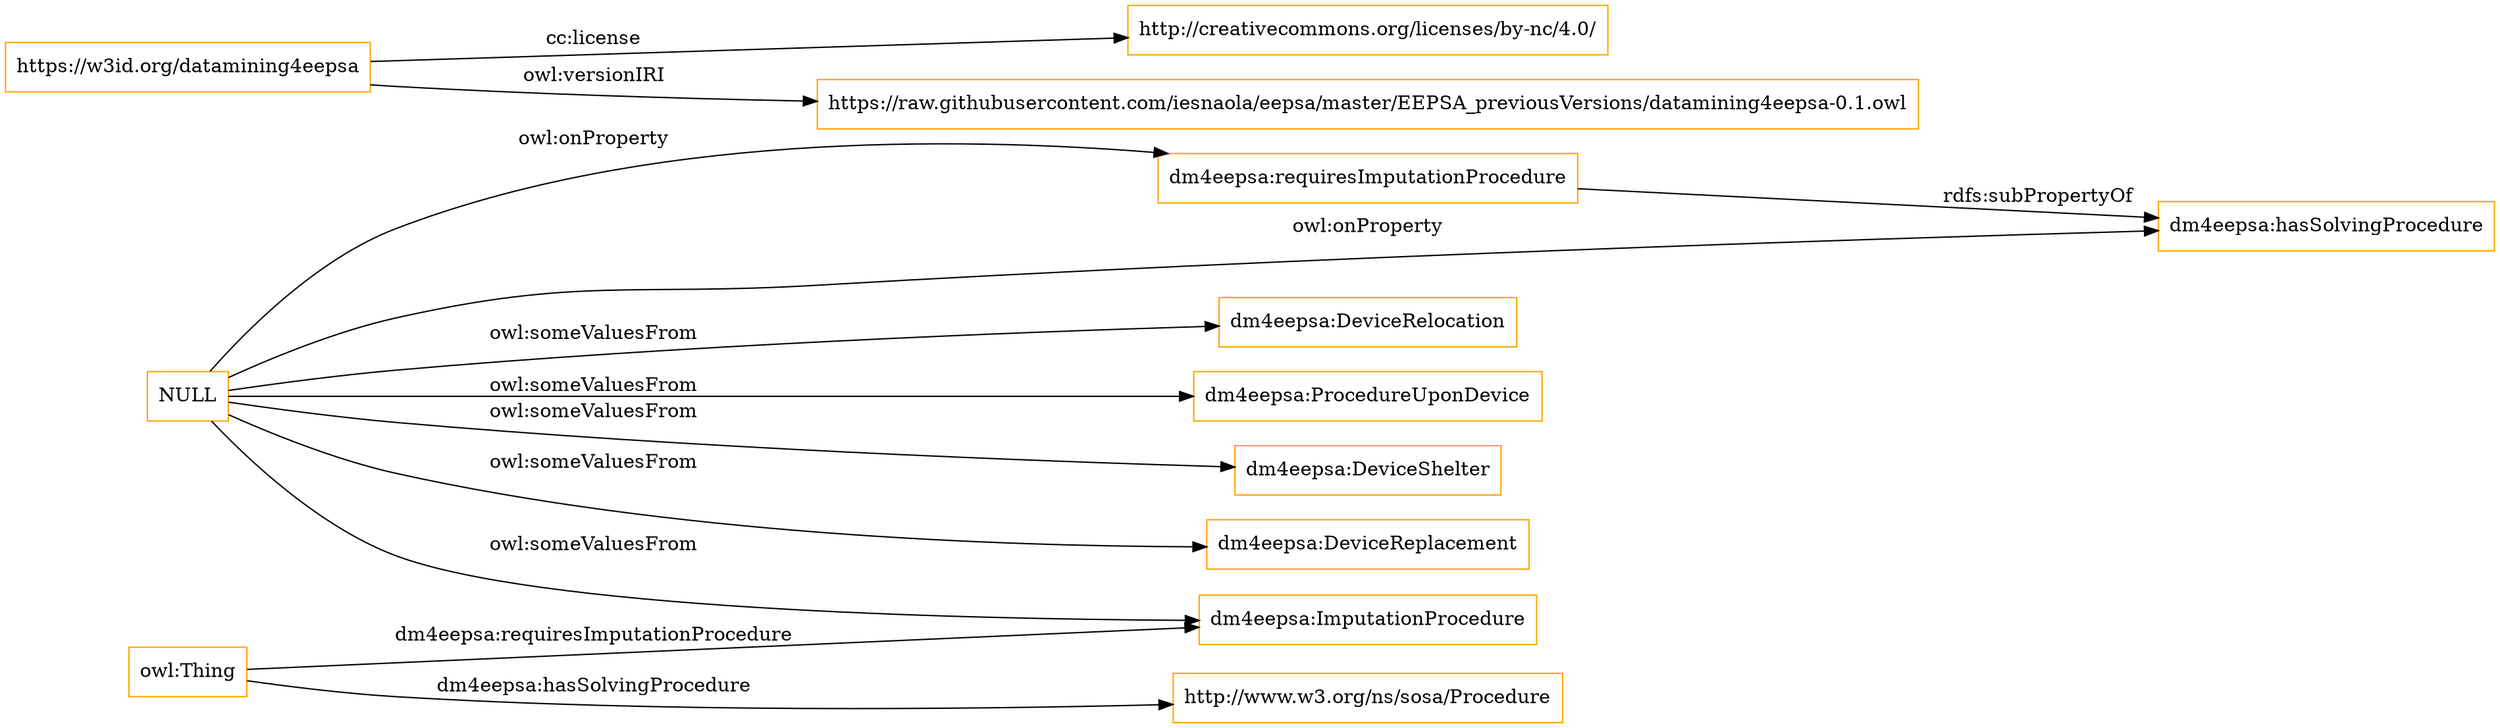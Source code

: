 digraph ar2dtool_diagram { 
rankdir=LR;
size="1501"
node [shape = rectangle, color="orange"]; "dm4eepsa:DeviceRelocation" "dm4eepsa:ProcedureUponDevice" "dm4eepsa:DeviceShelter" "dm4eepsa:DeviceReplacement" "dm4eepsa:ImputationProcedure" "http://www.w3.org/ns/sosa/Procedure" ; /*classes style*/
	"NULL" -> "dm4eepsa:ProcedureUponDevice" [ label = "owl:someValuesFrom" ];
	"NULL" -> "dm4eepsa:DeviceRelocation" [ label = "owl:someValuesFrom" ];
	"NULL" -> "dm4eepsa:DeviceShelter" [ label = "owl:someValuesFrom" ];
	"NULL" -> "dm4eepsa:ImputationProcedure" [ label = "owl:someValuesFrom" ];
	"NULL" -> "dm4eepsa:requiresImputationProcedure" [ label = "owl:onProperty" ];
	"NULL" -> "dm4eepsa:DeviceReplacement" [ label = "owl:someValuesFrom" ];
	"NULL" -> "dm4eepsa:hasSolvingProcedure" [ label = "owl:onProperty" ];
	"dm4eepsa:requiresImputationProcedure" -> "dm4eepsa:hasSolvingProcedure" [ label = "rdfs:subPropertyOf" ];
	"https://w3id.org/datamining4eepsa" -> "http://creativecommons.org/licenses/by-nc/4.0/" [ label = "cc:license" ];
	"https://w3id.org/datamining4eepsa" -> "https://raw.githubusercontent.com/iesnaola/eepsa/master/EEPSA_previousVersions/datamining4eepsa-0.1.owl" [ label = "owl:versionIRI" ];
	"owl:Thing" -> "http://www.w3.org/ns/sosa/Procedure" [ label = "dm4eepsa:hasSolvingProcedure" ];
	"owl:Thing" -> "dm4eepsa:ImputationProcedure" [ label = "dm4eepsa:requiresImputationProcedure" ];

}
